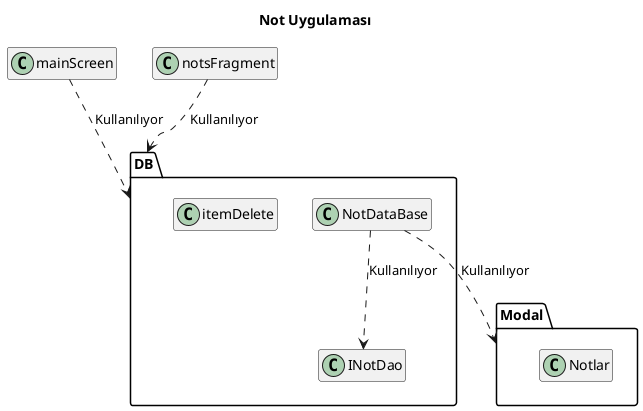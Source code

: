 @startuml Not Uygulaması 
title Not Uygulaması

class mainScreen 
class notsFragment

package Modal{
    class Notlar
}

package DB {
    class INotDao
    class NotDataBase
    class itemDelete
}

NotDataBase ..> Modal : Kullanılıyor
NotDataBase ..> INotDao : Kullanılıyor
mainScreen ..>  DB : Kullanılıyor
notsFragment ..> DB : Kullanılıyor

hide empty members
@enduml